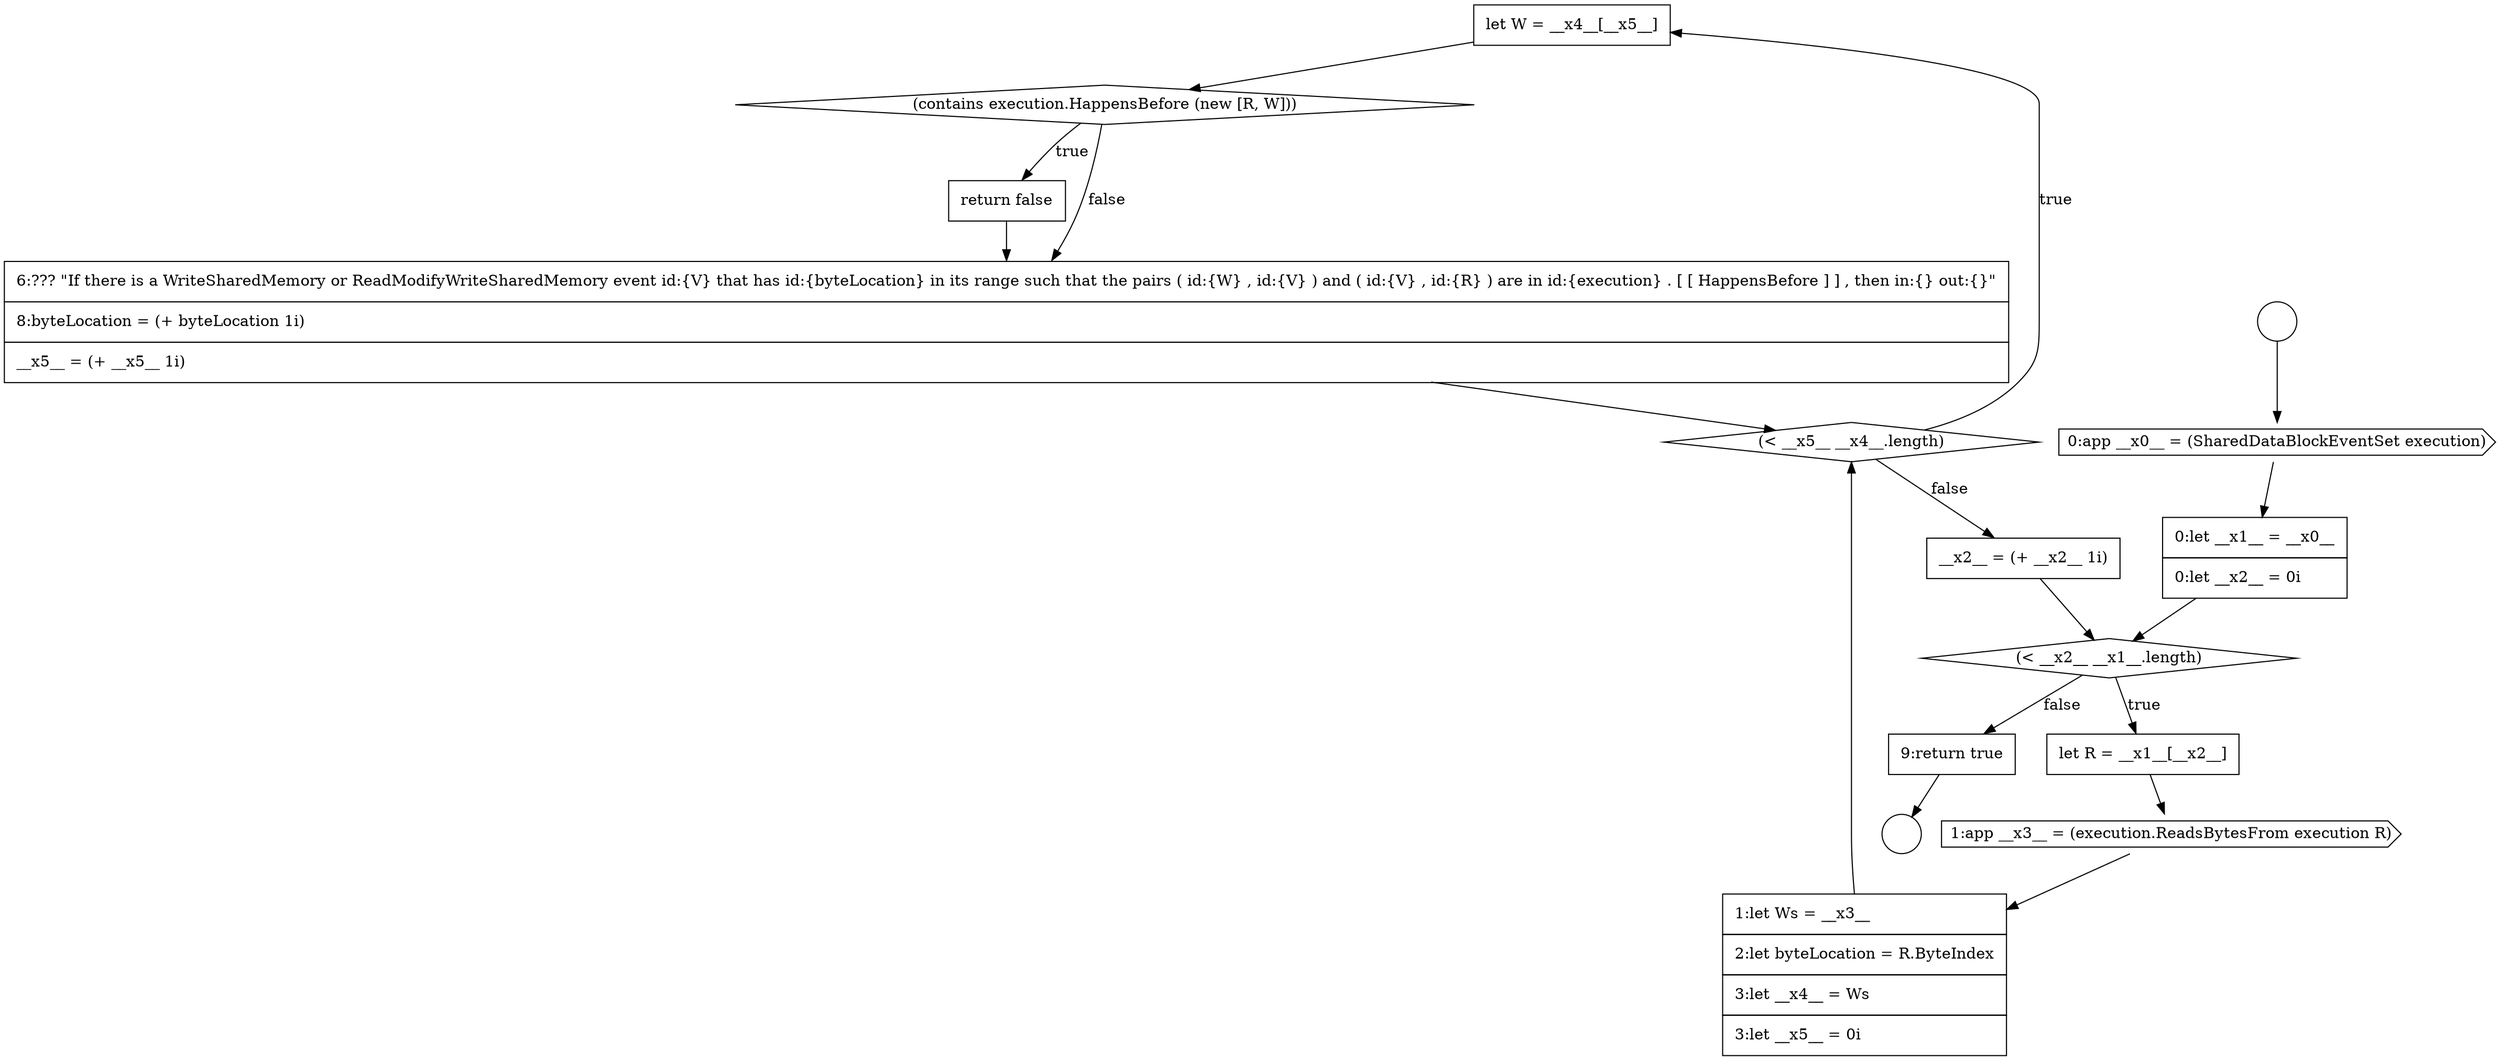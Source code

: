digraph {
  node18824 [shape=none, margin=0, label=<<font color="black">
    <table border="0" cellborder="1" cellspacing="0" cellpadding="10">
      <tr><td align="left">let W = __x4__[__x5__]</td></tr>
    </table>
  </font>> color="black" fillcolor="white" style=filled]
  node18829 [shape=none, margin=0, label=<<font color="black">
    <table border="0" cellborder="1" cellspacing="0" cellpadding="10">
      <tr><td align="left">9:return true</td></tr>
    </table>
  </font>> color="black" fillcolor="white" style=filled]
  node18825 [shape=diamond, label=<<font color="black">(contains execution.HappensBefore (new [R, W]))</font>> color="black" fillcolor="white" style=filled]
  node18816 [shape=circle label=" " color="black" fillcolor="white" style=filled]
  node18828 [shape=none, margin=0, label=<<font color="black">
    <table border="0" cellborder="1" cellspacing="0" cellpadding="10">
      <tr><td align="left">__x2__ = (+ __x2__ 1i)</td></tr>
    </table>
  </font>> color="black" fillcolor="white" style=filled]
  node18819 [shape=diamond, label=<<font color="black">(&lt; __x2__ __x1__.length)</font>> color="black" fillcolor="white" style=filled]
  node18822 [shape=none, margin=0, label=<<font color="black">
    <table border="0" cellborder="1" cellspacing="0" cellpadding="10">
      <tr><td align="left">1:let Ws = __x3__</td></tr>
      <tr><td align="left">2:let byteLocation = R.ByteIndex</td></tr>
      <tr><td align="left">3:let __x4__ = Ws</td></tr>
      <tr><td align="left">3:let __x5__ = 0i</td></tr>
    </table>
  </font>> color="black" fillcolor="white" style=filled]
  node18815 [shape=circle label=" " color="black" fillcolor="white" style=filled]
  node18823 [shape=diamond, label=<<font color="black">(&lt; __x5__ __x4__.length)</font>> color="black" fillcolor="white" style=filled]
  node18818 [shape=none, margin=0, label=<<font color="black">
    <table border="0" cellborder="1" cellspacing="0" cellpadding="10">
      <tr><td align="left">0:let __x1__ = __x0__</td></tr>
      <tr><td align="left">0:let __x2__ = 0i</td></tr>
    </table>
  </font>> color="black" fillcolor="white" style=filled]
  node18826 [shape=none, margin=0, label=<<font color="black">
    <table border="0" cellborder="1" cellspacing="0" cellpadding="10">
      <tr><td align="left">return false</td></tr>
    </table>
  </font>> color="black" fillcolor="white" style=filled]
  node18820 [shape=none, margin=0, label=<<font color="black">
    <table border="0" cellborder="1" cellspacing="0" cellpadding="10">
      <tr><td align="left">let R = __x1__[__x2__]</td></tr>
    </table>
  </font>> color="black" fillcolor="white" style=filled]
  node18821 [shape=cds, label=<<font color="black">1:app __x3__ = (execution.ReadsBytesFrom execution R)</font>> color="black" fillcolor="white" style=filled]
  node18827 [shape=none, margin=0, label=<<font color="black">
    <table border="0" cellborder="1" cellspacing="0" cellpadding="10">
      <tr><td align="left">6:??? &quot;If there is a WriteSharedMemory or ReadModifyWriteSharedMemory event id:{V} that has id:{byteLocation} in its range such that the pairs ( id:{W} , id:{V} ) and ( id:{V} , id:{R} ) are in id:{execution} . [ [ HappensBefore ] ] , then in:{} out:{}&quot;</td></tr>
      <tr><td align="left">8:byteLocation = (+ byteLocation 1i)</td></tr>
      <tr><td align="left">__x5__ = (+ __x5__ 1i)</td></tr>
    </table>
  </font>> color="black" fillcolor="white" style=filled]
  node18817 [shape=cds, label=<<font color="black">0:app __x0__ = (SharedDataBlockEventSet execution)</font>> color="black" fillcolor="white" style=filled]
  node18818 -> node18819 [ color="black"]
  node18825 -> node18826 [label=<<font color="black">true</font>> color="black"]
  node18825 -> node18827 [label=<<font color="black">false</font>> color="black"]
  node18819 -> node18820 [label=<<font color="black">true</font>> color="black"]
  node18819 -> node18829 [label=<<font color="black">false</font>> color="black"]
  node18817 -> node18818 [ color="black"]
  node18828 -> node18819 [ color="black"]
  node18824 -> node18825 [ color="black"]
  node18829 -> node18816 [ color="black"]
  node18822 -> node18823 [ color="black"]
  node18820 -> node18821 [ color="black"]
  node18821 -> node18822 [ color="black"]
  node18827 -> node18823 [ color="black"]
  node18826 -> node18827 [ color="black"]
  node18823 -> node18824 [label=<<font color="black">true</font>> color="black"]
  node18823 -> node18828 [label=<<font color="black">false</font>> color="black"]
  node18815 -> node18817 [ color="black"]
}
